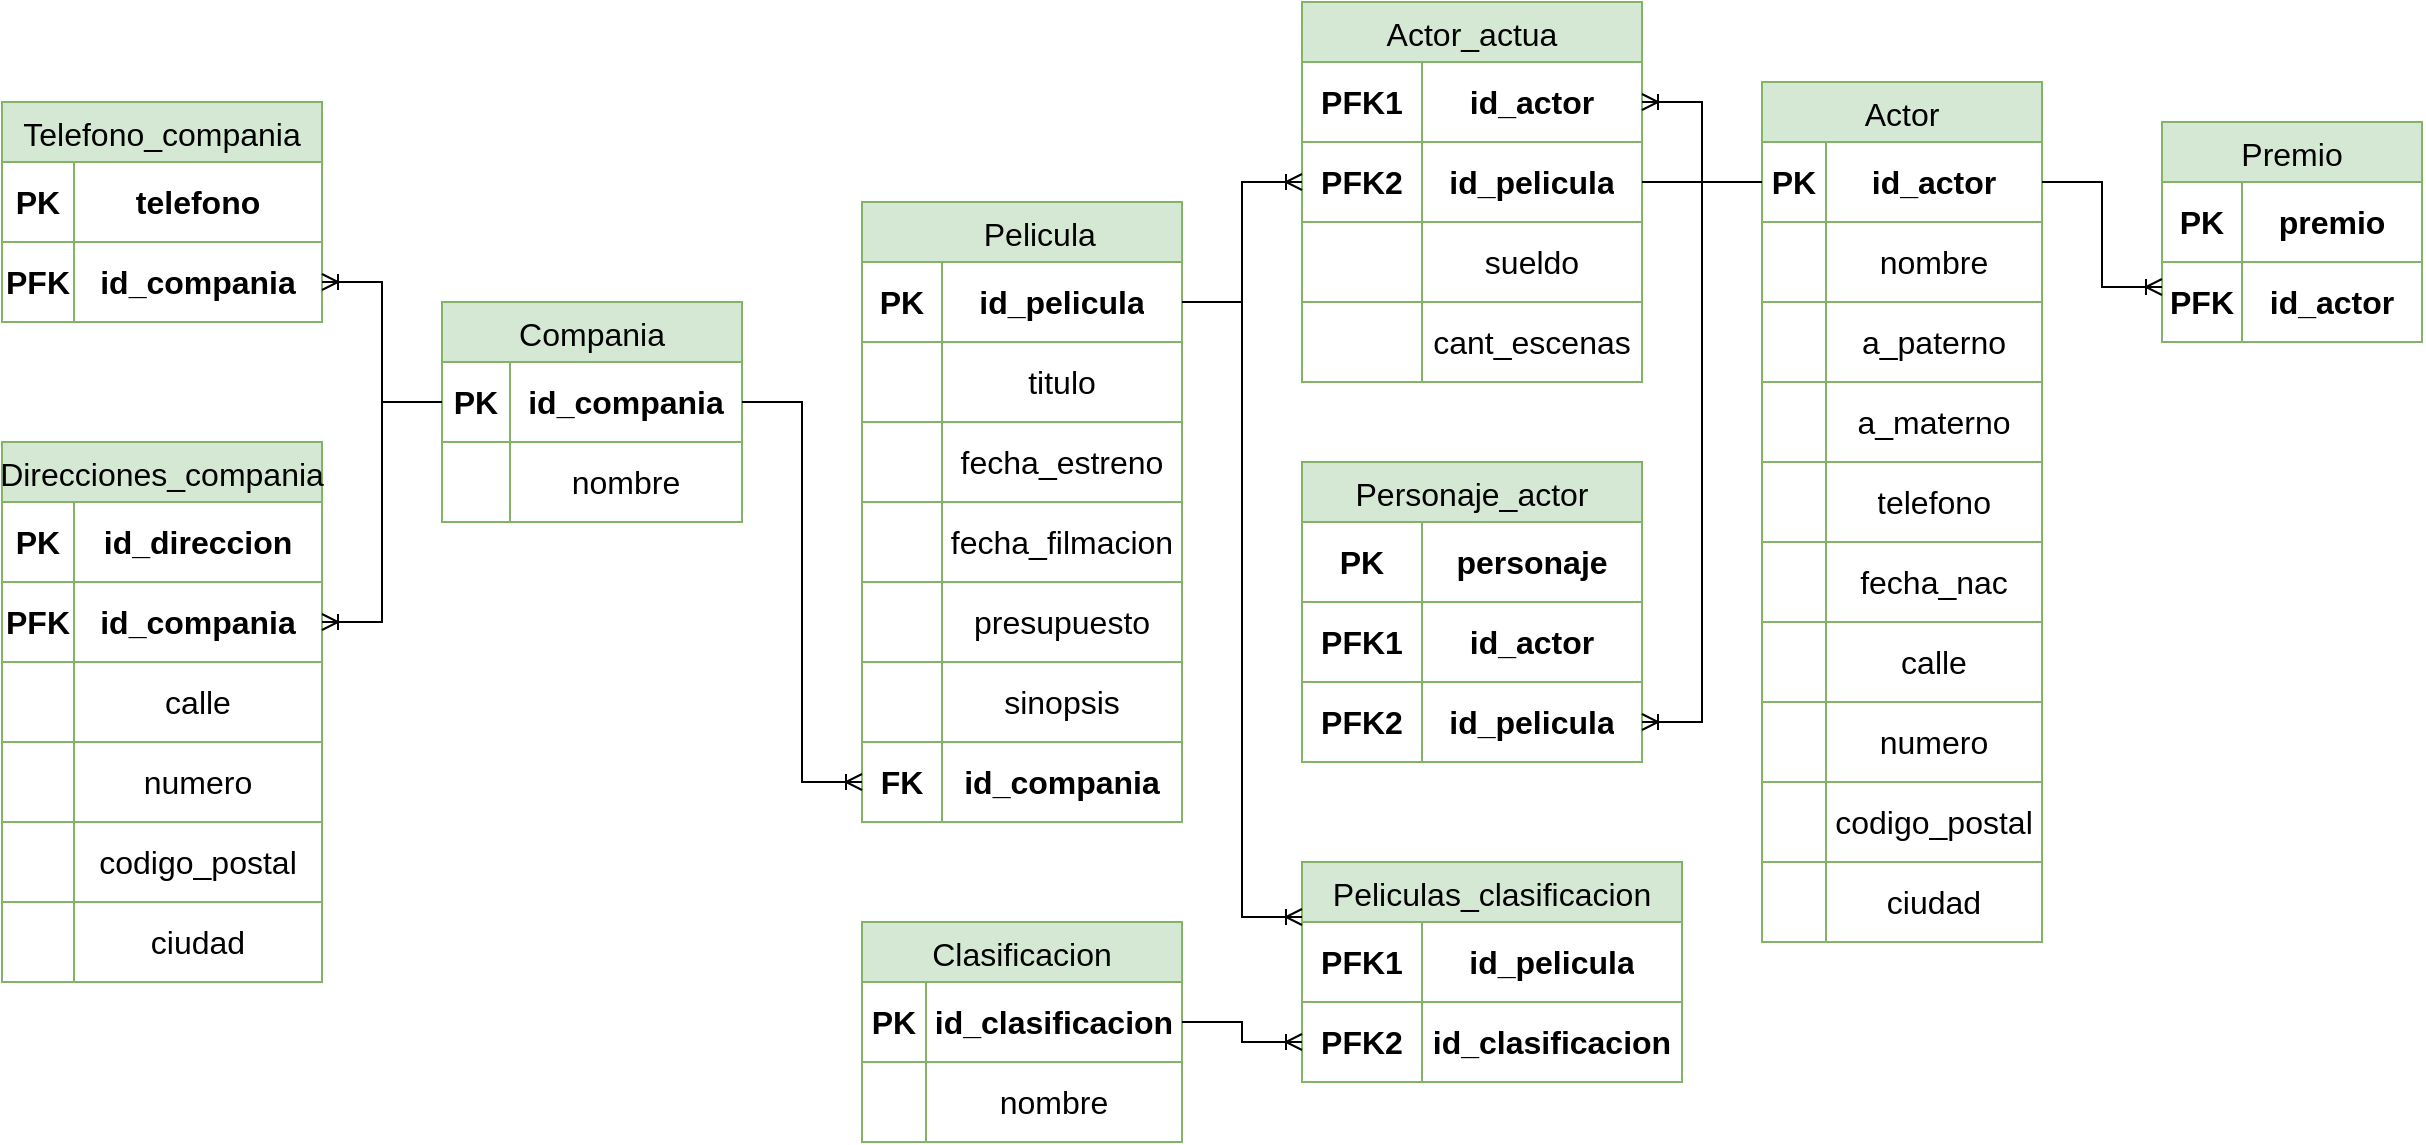 <mxfile version="21.7.0" type="github">
  <diagram name="Página-1" id="f1QcKwjQMnp9C9y3bNJq">
    <mxGraphModel dx="1655" dy="663" grid="1" gridSize="10" guides="1" tooltips="1" connect="1" arrows="1" fold="1" page="1" pageScale="1" pageWidth="1920" pageHeight="1200" math="0" shadow="0">
      <root>
        <mxCell id="0" />
        <mxCell id="1" parent="0" />
        <mxCell id="E9pw2yJlhtcKJH5EZngj-1" value="    Pelicula" style="shape=table;startSize=30;container=1;collapsible=0;childLayout=tableLayout;strokeColor=#82b366;fontSize=16;fillColor=#d5e8d4;" parent="1" vertex="1">
          <mxGeometry x="690" y="130" width="160" height="310" as="geometry" />
        </mxCell>
        <mxCell id="E9pw2yJlhtcKJH5EZngj-2" value="" style="shape=tableRow;horizontal=0;startSize=0;swimlaneHead=0;swimlaneBody=0;strokeColor=inherit;top=0;left=0;bottom=0;right=0;collapsible=0;dropTarget=0;fillColor=none;points=[[0,0.5],[1,0.5]];portConstraint=eastwest;fontSize=16;" parent="E9pw2yJlhtcKJH5EZngj-1" vertex="1">
          <mxGeometry y="30" width="160" height="40" as="geometry" />
        </mxCell>
        <mxCell id="E9pw2yJlhtcKJH5EZngj-3" value="PK" style="shape=partialRectangle;html=1;whiteSpace=wrap;connectable=0;strokeColor=inherit;overflow=hidden;fillColor=none;top=0;left=0;bottom=0;right=0;pointerEvents=1;fontSize=16;fontStyle=1" parent="E9pw2yJlhtcKJH5EZngj-2" vertex="1">
          <mxGeometry width="40" height="40" as="geometry">
            <mxRectangle width="40" height="40" as="alternateBounds" />
          </mxGeometry>
        </mxCell>
        <mxCell id="E9pw2yJlhtcKJH5EZngj-4" value="id_pelicula" style="shape=partialRectangle;html=1;whiteSpace=wrap;connectable=0;strokeColor=inherit;overflow=hidden;fillColor=none;top=0;left=0;bottom=0;right=0;pointerEvents=1;fontSize=16;fontStyle=1" parent="E9pw2yJlhtcKJH5EZngj-2" vertex="1">
          <mxGeometry x="40" width="120" height="40" as="geometry">
            <mxRectangle width="120" height="40" as="alternateBounds" />
          </mxGeometry>
        </mxCell>
        <mxCell id="E9pw2yJlhtcKJH5EZngj-6" value="" style="shape=tableRow;horizontal=0;startSize=0;swimlaneHead=0;swimlaneBody=0;strokeColor=inherit;top=0;left=0;bottom=0;right=0;collapsible=0;dropTarget=0;fillColor=none;points=[[0,0.5],[1,0.5]];portConstraint=eastwest;fontSize=16;" parent="E9pw2yJlhtcKJH5EZngj-1" vertex="1">
          <mxGeometry y="70" width="160" height="40" as="geometry" />
        </mxCell>
        <mxCell id="E9pw2yJlhtcKJH5EZngj-7" value="" style="shape=partialRectangle;html=1;whiteSpace=wrap;connectable=0;strokeColor=inherit;overflow=hidden;fillColor=none;top=0;left=0;bottom=0;right=0;pointerEvents=1;fontSize=16;" parent="E9pw2yJlhtcKJH5EZngj-6" vertex="1">
          <mxGeometry width="40" height="40" as="geometry">
            <mxRectangle width="40" height="40" as="alternateBounds" />
          </mxGeometry>
        </mxCell>
        <mxCell id="E9pw2yJlhtcKJH5EZngj-8" value="titulo" style="shape=partialRectangle;html=1;whiteSpace=wrap;connectable=0;strokeColor=inherit;overflow=hidden;fillColor=none;top=0;left=0;bottom=0;right=0;pointerEvents=1;fontSize=16;" parent="E9pw2yJlhtcKJH5EZngj-6" vertex="1">
          <mxGeometry x="40" width="120" height="40" as="geometry">
            <mxRectangle width="120" height="40" as="alternateBounds" />
          </mxGeometry>
        </mxCell>
        <mxCell id="E9pw2yJlhtcKJH5EZngj-10" value="" style="shape=tableRow;horizontal=0;startSize=0;swimlaneHead=0;swimlaneBody=0;strokeColor=inherit;top=0;left=0;bottom=0;right=0;collapsible=0;dropTarget=0;fillColor=none;points=[[0,0.5],[1,0.5]];portConstraint=eastwest;fontSize=16;" parent="E9pw2yJlhtcKJH5EZngj-1" vertex="1">
          <mxGeometry y="110" width="160" height="40" as="geometry" />
        </mxCell>
        <mxCell id="E9pw2yJlhtcKJH5EZngj-11" value="" style="shape=partialRectangle;html=1;whiteSpace=wrap;connectable=0;strokeColor=inherit;overflow=hidden;fillColor=none;top=0;left=0;bottom=0;right=0;pointerEvents=1;fontSize=16;" parent="E9pw2yJlhtcKJH5EZngj-10" vertex="1">
          <mxGeometry width="40" height="40" as="geometry">
            <mxRectangle width="40" height="40" as="alternateBounds" />
          </mxGeometry>
        </mxCell>
        <mxCell id="E9pw2yJlhtcKJH5EZngj-12" value="fecha_estreno" style="shape=partialRectangle;html=1;whiteSpace=wrap;connectable=0;strokeColor=inherit;overflow=hidden;fillColor=none;top=0;left=0;bottom=0;right=0;pointerEvents=1;fontSize=16;" parent="E9pw2yJlhtcKJH5EZngj-10" vertex="1">
          <mxGeometry x="40" width="120" height="40" as="geometry">
            <mxRectangle width="120" height="40" as="alternateBounds" />
          </mxGeometry>
        </mxCell>
        <mxCell id="E9pw2yJlhtcKJH5EZngj-14" style="shape=tableRow;horizontal=0;startSize=0;swimlaneHead=0;swimlaneBody=0;strokeColor=inherit;top=0;left=0;bottom=0;right=0;collapsible=0;dropTarget=0;fillColor=none;points=[[0,0.5],[1,0.5]];portConstraint=eastwest;fontSize=16;" parent="E9pw2yJlhtcKJH5EZngj-1" vertex="1">
          <mxGeometry y="150" width="160" height="40" as="geometry" />
        </mxCell>
        <mxCell id="E9pw2yJlhtcKJH5EZngj-15" style="shape=partialRectangle;html=1;whiteSpace=wrap;connectable=0;strokeColor=inherit;overflow=hidden;fillColor=none;top=0;left=0;bottom=0;right=0;pointerEvents=1;fontSize=16;" parent="E9pw2yJlhtcKJH5EZngj-14" vertex="1">
          <mxGeometry width="40" height="40" as="geometry">
            <mxRectangle width="40" height="40" as="alternateBounds" />
          </mxGeometry>
        </mxCell>
        <mxCell id="E9pw2yJlhtcKJH5EZngj-16" value="fecha_filmacion" style="shape=partialRectangle;html=1;whiteSpace=wrap;connectable=0;strokeColor=inherit;overflow=hidden;fillColor=none;top=0;left=0;bottom=0;right=0;pointerEvents=1;fontSize=16;" parent="E9pw2yJlhtcKJH5EZngj-14" vertex="1">
          <mxGeometry x="40" width="120" height="40" as="geometry">
            <mxRectangle width="120" height="40" as="alternateBounds" />
          </mxGeometry>
        </mxCell>
        <mxCell id="E9pw2yJlhtcKJH5EZngj-17" style="shape=tableRow;horizontal=0;startSize=0;swimlaneHead=0;swimlaneBody=0;strokeColor=inherit;top=0;left=0;bottom=0;right=0;collapsible=0;dropTarget=0;fillColor=none;points=[[0,0.5],[1,0.5]];portConstraint=eastwest;fontSize=16;" parent="E9pw2yJlhtcKJH5EZngj-1" vertex="1">
          <mxGeometry y="190" width="160" height="40" as="geometry" />
        </mxCell>
        <mxCell id="E9pw2yJlhtcKJH5EZngj-18" style="shape=partialRectangle;html=1;whiteSpace=wrap;connectable=0;strokeColor=inherit;overflow=hidden;fillColor=none;top=0;left=0;bottom=0;right=0;pointerEvents=1;fontSize=16;" parent="E9pw2yJlhtcKJH5EZngj-17" vertex="1">
          <mxGeometry width="40" height="40" as="geometry">
            <mxRectangle width="40" height="40" as="alternateBounds" />
          </mxGeometry>
        </mxCell>
        <mxCell id="E9pw2yJlhtcKJH5EZngj-19" value="presupuesto" style="shape=partialRectangle;html=1;whiteSpace=wrap;connectable=0;strokeColor=inherit;overflow=hidden;fillColor=none;top=0;left=0;bottom=0;right=0;pointerEvents=1;fontSize=16;" parent="E9pw2yJlhtcKJH5EZngj-17" vertex="1">
          <mxGeometry x="40" width="120" height="40" as="geometry">
            <mxRectangle width="120" height="40" as="alternateBounds" />
          </mxGeometry>
        </mxCell>
        <mxCell id="E9pw2yJlhtcKJH5EZngj-20" style="shape=tableRow;horizontal=0;startSize=0;swimlaneHead=0;swimlaneBody=0;strokeColor=inherit;top=0;left=0;bottom=0;right=0;collapsible=0;dropTarget=0;fillColor=none;points=[[0,0.5],[1,0.5]];portConstraint=eastwest;fontSize=16;" parent="E9pw2yJlhtcKJH5EZngj-1" vertex="1">
          <mxGeometry y="230" width="160" height="40" as="geometry" />
        </mxCell>
        <mxCell id="E9pw2yJlhtcKJH5EZngj-21" style="shape=partialRectangle;html=1;whiteSpace=wrap;connectable=0;strokeColor=inherit;overflow=hidden;fillColor=none;top=0;left=0;bottom=0;right=0;pointerEvents=1;fontSize=16;" parent="E9pw2yJlhtcKJH5EZngj-20" vertex="1">
          <mxGeometry width="40" height="40" as="geometry">
            <mxRectangle width="40" height="40" as="alternateBounds" />
          </mxGeometry>
        </mxCell>
        <mxCell id="E9pw2yJlhtcKJH5EZngj-22" value="sinopsis" style="shape=partialRectangle;html=1;whiteSpace=wrap;connectable=0;strokeColor=inherit;overflow=hidden;fillColor=none;top=0;left=0;bottom=0;right=0;pointerEvents=1;fontSize=16;" parent="E9pw2yJlhtcKJH5EZngj-20" vertex="1">
          <mxGeometry x="40" width="120" height="40" as="geometry">
            <mxRectangle width="120" height="40" as="alternateBounds" />
          </mxGeometry>
        </mxCell>
        <mxCell id="E9pw2yJlhtcKJH5EZngj-132" style="shape=tableRow;horizontal=0;startSize=0;swimlaneHead=0;swimlaneBody=0;strokeColor=inherit;top=0;left=0;bottom=0;right=0;collapsible=0;dropTarget=0;fillColor=none;points=[[0,0.5],[1,0.5]];portConstraint=eastwest;fontSize=16;" parent="E9pw2yJlhtcKJH5EZngj-1" vertex="1">
          <mxGeometry y="270" width="160" height="40" as="geometry" />
        </mxCell>
        <mxCell id="E9pw2yJlhtcKJH5EZngj-133" value="FK" style="shape=partialRectangle;html=1;whiteSpace=wrap;connectable=0;strokeColor=inherit;overflow=hidden;fillColor=none;top=0;left=0;bottom=0;right=0;pointerEvents=1;fontSize=16;fontStyle=1" parent="E9pw2yJlhtcKJH5EZngj-132" vertex="1">
          <mxGeometry width="40" height="40" as="geometry">
            <mxRectangle width="40" height="40" as="alternateBounds" />
          </mxGeometry>
        </mxCell>
        <mxCell id="E9pw2yJlhtcKJH5EZngj-134" value="id_compania" style="shape=partialRectangle;html=1;whiteSpace=wrap;connectable=0;strokeColor=inherit;overflow=hidden;fillColor=none;top=0;left=0;bottom=0;right=0;pointerEvents=1;fontSize=16;fontStyle=1" parent="E9pw2yJlhtcKJH5EZngj-132" vertex="1">
          <mxGeometry x="40" width="120" height="40" as="geometry">
            <mxRectangle width="120" height="40" as="alternateBounds" />
          </mxGeometry>
        </mxCell>
        <mxCell id="E9pw2yJlhtcKJH5EZngj-23" value="Compania" style="shape=table;startSize=30;container=1;collapsible=0;childLayout=tableLayout;strokeColor=#82b366;fontSize=16;fillColor=#d5e8d4;" parent="1" vertex="1">
          <mxGeometry x="480" y="180" width="150" height="110" as="geometry" />
        </mxCell>
        <mxCell id="E9pw2yJlhtcKJH5EZngj-24" value="" style="shape=tableRow;horizontal=0;startSize=0;swimlaneHead=0;swimlaneBody=0;strokeColor=inherit;top=0;left=0;bottom=0;right=0;collapsible=0;dropTarget=0;fillColor=none;points=[[0,0.5],[1,0.5]];portConstraint=eastwest;fontSize=16;" parent="E9pw2yJlhtcKJH5EZngj-23" vertex="1">
          <mxGeometry y="30" width="150" height="40" as="geometry" />
        </mxCell>
        <mxCell id="E9pw2yJlhtcKJH5EZngj-25" value="PK" style="shape=partialRectangle;html=1;whiteSpace=wrap;connectable=0;strokeColor=inherit;overflow=hidden;fillColor=none;top=0;left=0;bottom=0;right=0;pointerEvents=1;fontSize=16;fontStyle=1" parent="E9pw2yJlhtcKJH5EZngj-24" vertex="1">
          <mxGeometry width="34" height="40" as="geometry">
            <mxRectangle width="34" height="40" as="alternateBounds" />
          </mxGeometry>
        </mxCell>
        <mxCell id="E9pw2yJlhtcKJH5EZngj-26" value="id_compania" style="shape=partialRectangle;html=1;whiteSpace=wrap;connectable=0;strokeColor=inherit;overflow=hidden;fillColor=none;top=0;left=0;bottom=0;right=0;pointerEvents=1;fontSize=16;fontStyle=1" parent="E9pw2yJlhtcKJH5EZngj-24" vertex="1">
          <mxGeometry x="34" width="116" height="40" as="geometry">
            <mxRectangle width="116" height="40" as="alternateBounds" />
          </mxGeometry>
        </mxCell>
        <mxCell id="E9pw2yJlhtcKJH5EZngj-27" value="" style="shape=tableRow;horizontal=0;startSize=0;swimlaneHead=0;swimlaneBody=0;strokeColor=inherit;top=0;left=0;bottom=0;right=0;collapsible=0;dropTarget=0;fillColor=none;points=[[0,0.5],[1,0.5]];portConstraint=eastwest;fontSize=16;" parent="E9pw2yJlhtcKJH5EZngj-23" vertex="1">
          <mxGeometry y="70" width="150" height="40" as="geometry" />
        </mxCell>
        <mxCell id="E9pw2yJlhtcKJH5EZngj-28" value="" style="shape=partialRectangle;html=1;whiteSpace=wrap;connectable=0;strokeColor=inherit;overflow=hidden;fillColor=none;top=0;left=0;bottom=0;right=0;pointerEvents=1;fontSize=16;" parent="E9pw2yJlhtcKJH5EZngj-27" vertex="1">
          <mxGeometry width="34" height="40" as="geometry">
            <mxRectangle width="34" height="40" as="alternateBounds" />
          </mxGeometry>
        </mxCell>
        <mxCell id="E9pw2yJlhtcKJH5EZngj-29" value="nombre" style="shape=partialRectangle;html=1;whiteSpace=wrap;connectable=0;strokeColor=inherit;overflow=hidden;fillColor=none;top=0;left=0;bottom=0;right=0;pointerEvents=1;fontSize=16;" parent="E9pw2yJlhtcKJH5EZngj-27" vertex="1">
          <mxGeometry x="34" width="116" height="40" as="geometry">
            <mxRectangle width="116" height="40" as="alternateBounds" />
          </mxGeometry>
        </mxCell>
        <mxCell id="E9pw2yJlhtcKJH5EZngj-42" value="Direcciones_compania" style="shape=table;startSize=30;container=1;collapsible=0;childLayout=tableLayout;strokeColor=#82b366;fontSize=16;fillColor=#d5e8d4;" parent="1" vertex="1">
          <mxGeometry x="260" y="250" width="160" height="270" as="geometry" />
        </mxCell>
        <mxCell id="E9pw2yJlhtcKJH5EZngj-43" value="" style="shape=tableRow;horizontal=0;startSize=0;swimlaneHead=0;swimlaneBody=0;strokeColor=inherit;top=0;left=0;bottom=0;right=0;collapsible=0;dropTarget=0;fillColor=none;points=[[0,0.5],[1,0.5]];portConstraint=eastwest;fontSize=16;" parent="E9pw2yJlhtcKJH5EZngj-42" vertex="1">
          <mxGeometry y="30" width="160" height="40" as="geometry" />
        </mxCell>
        <mxCell id="E9pw2yJlhtcKJH5EZngj-44" value="PK" style="shape=partialRectangle;html=1;whiteSpace=wrap;connectable=0;strokeColor=inherit;overflow=hidden;fillColor=none;top=0;left=0;bottom=0;right=0;pointerEvents=1;fontSize=16;fontStyle=1" parent="E9pw2yJlhtcKJH5EZngj-43" vertex="1">
          <mxGeometry width="36" height="40" as="geometry">
            <mxRectangle width="36" height="40" as="alternateBounds" />
          </mxGeometry>
        </mxCell>
        <mxCell id="E9pw2yJlhtcKJH5EZngj-45" value="id_direccion" style="shape=partialRectangle;html=1;whiteSpace=wrap;connectable=0;strokeColor=inherit;overflow=hidden;fillColor=none;top=0;left=0;bottom=0;right=0;pointerEvents=1;fontSize=16;fontStyle=1" parent="E9pw2yJlhtcKJH5EZngj-43" vertex="1">
          <mxGeometry x="36" width="124" height="40" as="geometry">
            <mxRectangle width="124" height="40" as="alternateBounds" />
          </mxGeometry>
        </mxCell>
        <mxCell id="E9pw2yJlhtcKJH5EZngj-46" value="" style="shape=tableRow;horizontal=0;startSize=0;swimlaneHead=0;swimlaneBody=0;strokeColor=inherit;top=0;left=0;bottom=0;right=0;collapsible=0;dropTarget=0;fillColor=none;points=[[0,0.5],[1,0.5]];portConstraint=eastwest;fontSize=16;" parent="E9pw2yJlhtcKJH5EZngj-42" vertex="1">
          <mxGeometry y="70" width="160" height="40" as="geometry" />
        </mxCell>
        <mxCell id="E9pw2yJlhtcKJH5EZngj-47" value="PFK" style="shape=partialRectangle;html=1;whiteSpace=wrap;connectable=0;strokeColor=inherit;overflow=hidden;fillColor=none;top=0;left=0;bottom=0;right=0;pointerEvents=1;fontSize=16;fontStyle=1" parent="E9pw2yJlhtcKJH5EZngj-46" vertex="1">
          <mxGeometry width="36" height="40" as="geometry">
            <mxRectangle width="36" height="40" as="alternateBounds" />
          </mxGeometry>
        </mxCell>
        <mxCell id="E9pw2yJlhtcKJH5EZngj-48" value="id_compania" style="shape=partialRectangle;html=1;whiteSpace=wrap;connectable=0;strokeColor=inherit;overflow=hidden;fillColor=none;top=0;left=0;bottom=0;right=0;pointerEvents=1;fontSize=16;fontStyle=1" parent="E9pw2yJlhtcKJH5EZngj-46" vertex="1">
          <mxGeometry x="36" width="124" height="40" as="geometry">
            <mxRectangle width="124" height="40" as="alternateBounds" />
          </mxGeometry>
        </mxCell>
        <mxCell id="E9pw2yJlhtcKJH5EZngj-49" style="shape=tableRow;horizontal=0;startSize=0;swimlaneHead=0;swimlaneBody=0;strokeColor=inherit;top=0;left=0;bottom=0;right=0;collapsible=0;dropTarget=0;fillColor=none;points=[[0,0.5],[1,0.5]];portConstraint=eastwest;fontSize=16;" parent="E9pw2yJlhtcKJH5EZngj-42" vertex="1">
          <mxGeometry y="110" width="160" height="40" as="geometry" />
        </mxCell>
        <mxCell id="E9pw2yJlhtcKJH5EZngj-50" style="shape=partialRectangle;html=1;whiteSpace=wrap;connectable=0;strokeColor=inherit;overflow=hidden;fillColor=none;top=0;left=0;bottom=0;right=0;pointerEvents=1;fontSize=16;" parent="E9pw2yJlhtcKJH5EZngj-49" vertex="1">
          <mxGeometry width="36" height="40" as="geometry">
            <mxRectangle width="36" height="40" as="alternateBounds" />
          </mxGeometry>
        </mxCell>
        <mxCell id="E9pw2yJlhtcKJH5EZngj-51" value="calle" style="shape=partialRectangle;html=1;whiteSpace=wrap;connectable=0;strokeColor=inherit;overflow=hidden;fillColor=none;top=0;left=0;bottom=0;right=0;pointerEvents=1;fontSize=16;" parent="E9pw2yJlhtcKJH5EZngj-49" vertex="1">
          <mxGeometry x="36" width="124" height="40" as="geometry">
            <mxRectangle width="124" height="40" as="alternateBounds" />
          </mxGeometry>
        </mxCell>
        <mxCell id="E9pw2yJlhtcKJH5EZngj-52" style="shape=tableRow;horizontal=0;startSize=0;swimlaneHead=0;swimlaneBody=0;strokeColor=inherit;top=0;left=0;bottom=0;right=0;collapsible=0;dropTarget=0;fillColor=none;points=[[0,0.5],[1,0.5]];portConstraint=eastwest;fontSize=16;" parent="E9pw2yJlhtcKJH5EZngj-42" vertex="1">
          <mxGeometry y="150" width="160" height="40" as="geometry" />
        </mxCell>
        <mxCell id="E9pw2yJlhtcKJH5EZngj-53" style="shape=partialRectangle;html=1;whiteSpace=wrap;connectable=0;strokeColor=inherit;overflow=hidden;fillColor=none;top=0;left=0;bottom=0;right=0;pointerEvents=1;fontSize=16;" parent="E9pw2yJlhtcKJH5EZngj-52" vertex="1">
          <mxGeometry width="36" height="40" as="geometry">
            <mxRectangle width="36" height="40" as="alternateBounds" />
          </mxGeometry>
        </mxCell>
        <mxCell id="E9pw2yJlhtcKJH5EZngj-54" value="numero" style="shape=partialRectangle;html=1;whiteSpace=wrap;connectable=0;strokeColor=inherit;overflow=hidden;fillColor=none;top=0;left=0;bottom=0;right=0;pointerEvents=1;fontSize=16;" parent="E9pw2yJlhtcKJH5EZngj-52" vertex="1">
          <mxGeometry x="36" width="124" height="40" as="geometry">
            <mxRectangle width="124" height="40" as="alternateBounds" />
          </mxGeometry>
        </mxCell>
        <mxCell id="E9pw2yJlhtcKJH5EZngj-55" style="shape=tableRow;horizontal=0;startSize=0;swimlaneHead=0;swimlaneBody=0;strokeColor=inherit;top=0;left=0;bottom=0;right=0;collapsible=0;dropTarget=0;fillColor=none;points=[[0,0.5],[1,0.5]];portConstraint=eastwest;fontSize=16;" parent="E9pw2yJlhtcKJH5EZngj-42" vertex="1">
          <mxGeometry y="190" width="160" height="40" as="geometry" />
        </mxCell>
        <mxCell id="E9pw2yJlhtcKJH5EZngj-56" style="shape=partialRectangle;html=1;whiteSpace=wrap;connectable=0;strokeColor=inherit;overflow=hidden;fillColor=none;top=0;left=0;bottom=0;right=0;pointerEvents=1;fontSize=16;" parent="E9pw2yJlhtcKJH5EZngj-55" vertex="1">
          <mxGeometry width="36" height="40" as="geometry">
            <mxRectangle width="36" height="40" as="alternateBounds" />
          </mxGeometry>
        </mxCell>
        <mxCell id="E9pw2yJlhtcKJH5EZngj-57" value="codigo_postal" style="shape=partialRectangle;html=1;whiteSpace=wrap;connectable=0;strokeColor=inherit;overflow=hidden;fillColor=none;top=0;left=0;bottom=0;right=0;pointerEvents=1;fontSize=16;" parent="E9pw2yJlhtcKJH5EZngj-55" vertex="1">
          <mxGeometry x="36" width="124" height="40" as="geometry">
            <mxRectangle width="124" height="40" as="alternateBounds" />
          </mxGeometry>
        </mxCell>
        <mxCell id="E9pw2yJlhtcKJH5EZngj-58" style="shape=tableRow;horizontal=0;startSize=0;swimlaneHead=0;swimlaneBody=0;strokeColor=inherit;top=0;left=0;bottom=0;right=0;collapsible=0;dropTarget=0;fillColor=none;points=[[0,0.5],[1,0.5]];portConstraint=eastwest;fontSize=16;" parent="E9pw2yJlhtcKJH5EZngj-42" vertex="1">
          <mxGeometry y="230" width="160" height="40" as="geometry" />
        </mxCell>
        <mxCell id="E9pw2yJlhtcKJH5EZngj-59" style="shape=partialRectangle;html=1;whiteSpace=wrap;connectable=0;strokeColor=inherit;overflow=hidden;fillColor=none;top=0;left=0;bottom=0;right=0;pointerEvents=1;fontSize=16;" parent="E9pw2yJlhtcKJH5EZngj-58" vertex="1">
          <mxGeometry width="36" height="40" as="geometry">
            <mxRectangle width="36" height="40" as="alternateBounds" />
          </mxGeometry>
        </mxCell>
        <mxCell id="E9pw2yJlhtcKJH5EZngj-60" value="ciudad" style="shape=partialRectangle;html=1;whiteSpace=wrap;connectable=0;strokeColor=inherit;overflow=hidden;fillColor=none;top=0;left=0;bottom=0;right=0;pointerEvents=1;fontSize=16;" parent="E9pw2yJlhtcKJH5EZngj-58" vertex="1">
          <mxGeometry x="36" width="124" height="40" as="geometry">
            <mxRectangle width="124" height="40" as="alternateBounds" />
          </mxGeometry>
        </mxCell>
        <mxCell id="E9pw2yJlhtcKJH5EZngj-61" value="Telefono_compania" style="shape=table;startSize=30;container=1;collapsible=0;childLayout=tableLayout;strokeColor=#82b366;fontSize=16;fillColor=#d5e8d4;" parent="1" vertex="1">
          <mxGeometry x="260" y="80" width="160" height="110" as="geometry" />
        </mxCell>
        <mxCell id="E9pw2yJlhtcKJH5EZngj-62" value="" style="shape=tableRow;horizontal=0;startSize=0;swimlaneHead=0;swimlaneBody=0;strokeColor=inherit;top=0;left=0;bottom=0;right=0;collapsible=0;dropTarget=0;fillColor=none;points=[[0,0.5],[1,0.5]];portConstraint=eastwest;fontSize=16;" parent="E9pw2yJlhtcKJH5EZngj-61" vertex="1">
          <mxGeometry y="30" width="160" height="40" as="geometry" />
        </mxCell>
        <mxCell id="E9pw2yJlhtcKJH5EZngj-63" value="PK" style="shape=partialRectangle;html=1;whiteSpace=wrap;connectable=0;strokeColor=inherit;overflow=hidden;fillColor=none;top=0;left=0;bottom=0;right=0;pointerEvents=1;fontSize=16;fontStyle=1" parent="E9pw2yJlhtcKJH5EZngj-62" vertex="1">
          <mxGeometry width="36" height="40" as="geometry">
            <mxRectangle width="36" height="40" as="alternateBounds" />
          </mxGeometry>
        </mxCell>
        <mxCell id="E9pw2yJlhtcKJH5EZngj-64" value="telefono" style="shape=partialRectangle;html=1;whiteSpace=wrap;connectable=0;strokeColor=inherit;overflow=hidden;fillColor=none;top=0;left=0;bottom=0;right=0;pointerEvents=1;fontSize=16;fontStyle=1" parent="E9pw2yJlhtcKJH5EZngj-62" vertex="1">
          <mxGeometry x="36" width="124" height="40" as="geometry">
            <mxRectangle width="124" height="40" as="alternateBounds" />
          </mxGeometry>
        </mxCell>
        <mxCell id="E9pw2yJlhtcKJH5EZngj-65" value="" style="shape=tableRow;horizontal=0;startSize=0;swimlaneHead=0;swimlaneBody=0;strokeColor=inherit;top=0;left=0;bottom=0;right=0;collapsible=0;dropTarget=0;fillColor=none;points=[[0,0.5],[1,0.5]];portConstraint=eastwest;fontSize=16;" parent="E9pw2yJlhtcKJH5EZngj-61" vertex="1">
          <mxGeometry y="70" width="160" height="40" as="geometry" />
        </mxCell>
        <mxCell id="E9pw2yJlhtcKJH5EZngj-66" value="PFK" style="shape=partialRectangle;html=1;whiteSpace=wrap;connectable=0;strokeColor=inherit;overflow=hidden;fillColor=none;top=0;left=0;bottom=0;right=0;pointerEvents=1;fontSize=16;fontStyle=1" parent="E9pw2yJlhtcKJH5EZngj-65" vertex="1">
          <mxGeometry width="36" height="40" as="geometry">
            <mxRectangle width="36" height="40" as="alternateBounds" />
          </mxGeometry>
        </mxCell>
        <mxCell id="E9pw2yJlhtcKJH5EZngj-67" value="id_compania" style="shape=partialRectangle;html=1;whiteSpace=wrap;connectable=0;strokeColor=inherit;overflow=hidden;fillColor=none;top=0;left=0;bottom=0;right=0;pointerEvents=1;fontSize=16;fontStyle=1" parent="E9pw2yJlhtcKJH5EZngj-65" vertex="1">
          <mxGeometry x="36" width="124" height="40" as="geometry">
            <mxRectangle width="124" height="40" as="alternateBounds" />
          </mxGeometry>
        </mxCell>
        <mxCell id="E9pw2yJlhtcKJH5EZngj-68" value="Clasificacion" style="shape=table;startSize=30;container=1;collapsible=0;childLayout=tableLayout;strokeColor=#82b366;fontSize=16;fillColor=#d5e8d4;" parent="1" vertex="1">
          <mxGeometry x="690" y="490" width="160" height="110" as="geometry" />
        </mxCell>
        <mxCell id="E9pw2yJlhtcKJH5EZngj-69" value="" style="shape=tableRow;horizontal=0;startSize=0;swimlaneHead=0;swimlaneBody=0;strokeColor=inherit;top=0;left=0;bottom=0;right=0;collapsible=0;dropTarget=0;fillColor=none;points=[[0,0.5],[1,0.5]];portConstraint=eastwest;fontSize=16;" parent="E9pw2yJlhtcKJH5EZngj-68" vertex="1">
          <mxGeometry y="30" width="160" height="40" as="geometry" />
        </mxCell>
        <mxCell id="E9pw2yJlhtcKJH5EZngj-70" value="&lt;b&gt;PK&lt;/b&gt;" style="shape=partialRectangle;html=1;whiteSpace=wrap;connectable=0;strokeColor=inherit;overflow=hidden;fillColor=none;top=0;left=0;bottom=0;right=0;pointerEvents=1;fontSize=16;" parent="E9pw2yJlhtcKJH5EZngj-69" vertex="1">
          <mxGeometry width="32" height="40" as="geometry">
            <mxRectangle width="32" height="40" as="alternateBounds" />
          </mxGeometry>
        </mxCell>
        <mxCell id="E9pw2yJlhtcKJH5EZngj-71" value="id_clasificacion" style="shape=partialRectangle;html=1;whiteSpace=wrap;connectable=0;strokeColor=inherit;overflow=hidden;fillColor=none;top=0;left=0;bottom=0;right=0;pointerEvents=1;fontSize=16;fontStyle=1" parent="E9pw2yJlhtcKJH5EZngj-69" vertex="1">
          <mxGeometry x="32" width="128" height="40" as="geometry">
            <mxRectangle width="128" height="40" as="alternateBounds" />
          </mxGeometry>
        </mxCell>
        <mxCell id="E9pw2yJlhtcKJH5EZngj-72" value="" style="shape=tableRow;horizontal=0;startSize=0;swimlaneHead=0;swimlaneBody=0;strokeColor=inherit;top=0;left=0;bottom=0;right=0;collapsible=0;dropTarget=0;fillColor=none;points=[[0,0.5],[1,0.5]];portConstraint=eastwest;fontSize=16;" parent="E9pw2yJlhtcKJH5EZngj-68" vertex="1">
          <mxGeometry y="70" width="160" height="40" as="geometry" />
        </mxCell>
        <mxCell id="E9pw2yJlhtcKJH5EZngj-73" value="" style="shape=partialRectangle;html=1;whiteSpace=wrap;connectable=0;strokeColor=inherit;overflow=hidden;fillColor=none;top=0;left=0;bottom=0;right=0;pointerEvents=1;fontSize=16;" parent="E9pw2yJlhtcKJH5EZngj-72" vertex="1">
          <mxGeometry width="32" height="40" as="geometry">
            <mxRectangle width="32" height="40" as="alternateBounds" />
          </mxGeometry>
        </mxCell>
        <mxCell id="E9pw2yJlhtcKJH5EZngj-74" value="nombre" style="shape=partialRectangle;html=1;whiteSpace=wrap;connectable=0;strokeColor=inherit;overflow=hidden;fillColor=none;top=0;left=0;bottom=0;right=0;pointerEvents=1;fontSize=16;" parent="E9pw2yJlhtcKJH5EZngj-72" vertex="1">
          <mxGeometry x="32" width="128" height="40" as="geometry">
            <mxRectangle width="128" height="40" as="alternateBounds" />
          </mxGeometry>
        </mxCell>
        <mxCell id="E9pw2yJlhtcKJH5EZngj-75" value="Actor" style="shape=table;startSize=30;container=1;collapsible=0;childLayout=tableLayout;strokeColor=#82b366;fontSize=16;fillColor=#d5e8d4;" parent="1" vertex="1">
          <mxGeometry x="1140" y="70" width="140" height="430" as="geometry" />
        </mxCell>
        <mxCell id="E9pw2yJlhtcKJH5EZngj-76" value="" style="shape=tableRow;horizontal=0;startSize=0;swimlaneHead=0;swimlaneBody=0;strokeColor=inherit;top=0;left=0;bottom=0;right=0;collapsible=0;dropTarget=0;fillColor=none;points=[[0,0.5],[1,0.5]];portConstraint=eastwest;fontSize=16;" parent="E9pw2yJlhtcKJH5EZngj-75" vertex="1">
          <mxGeometry y="30" width="140" height="40" as="geometry" />
        </mxCell>
        <mxCell id="E9pw2yJlhtcKJH5EZngj-77" value="PK" style="shape=partialRectangle;html=1;whiteSpace=wrap;connectable=0;strokeColor=inherit;overflow=hidden;fillColor=none;top=0;left=0;bottom=0;right=0;pointerEvents=1;fontSize=16;fontStyle=1" parent="E9pw2yJlhtcKJH5EZngj-76" vertex="1">
          <mxGeometry width="32" height="40" as="geometry">
            <mxRectangle width="32" height="40" as="alternateBounds" />
          </mxGeometry>
        </mxCell>
        <mxCell id="E9pw2yJlhtcKJH5EZngj-78" value="id_actor" style="shape=partialRectangle;html=1;whiteSpace=wrap;connectable=0;strokeColor=inherit;overflow=hidden;fillColor=none;top=0;left=0;bottom=0;right=0;pointerEvents=1;fontSize=16;fontStyle=1" parent="E9pw2yJlhtcKJH5EZngj-76" vertex="1">
          <mxGeometry x="32" width="108" height="40" as="geometry">
            <mxRectangle width="108" height="40" as="alternateBounds" />
          </mxGeometry>
        </mxCell>
        <mxCell id="E9pw2yJlhtcKJH5EZngj-79" value="" style="shape=tableRow;horizontal=0;startSize=0;swimlaneHead=0;swimlaneBody=0;strokeColor=inherit;top=0;left=0;bottom=0;right=0;collapsible=0;dropTarget=0;fillColor=none;points=[[0,0.5],[1,0.5]];portConstraint=eastwest;fontSize=16;" parent="E9pw2yJlhtcKJH5EZngj-75" vertex="1">
          <mxGeometry y="70" width="140" height="40" as="geometry" />
        </mxCell>
        <mxCell id="E9pw2yJlhtcKJH5EZngj-80" value="" style="shape=partialRectangle;html=1;whiteSpace=wrap;connectable=0;strokeColor=inherit;overflow=hidden;fillColor=none;top=0;left=0;bottom=0;right=0;pointerEvents=1;fontSize=16;" parent="E9pw2yJlhtcKJH5EZngj-79" vertex="1">
          <mxGeometry width="32" height="40" as="geometry">
            <mxRectangle width="32" height="40" as="alternateBounds" />
          </mxGeometry>
        </mxCell>
        <mxCell id="E9pw2yJlhtcKJH5EZngj-81" value="nombre" style="shape=partialRectangle;html=1;whiteSpace=wrap;connectable=0;strokeColor=inherit;overflow=hidden;fillColor=none;top=0;left=0;bottom=0;right=0;pointerEvents=1;fontSize=16;" parent="E9pw2yJlhtcKJH5EZngj-79" vertex="1">
          <mxGeometry x="32" width="108" height="40" as="geometry">
            <mxRectangle width="108" height="40" as="alternateBounds" />
          </mxGeometry>
        </mxCell>
        <mxCell id="E9pw2yJlhtcKJH5EZngj-82" value="" style="shape=tableRow;horizontal=0;startSize=0;swimlaneHead=0;swimlaneBody=0;strokeColor=inherit;top=0;left=0;bottom=0;right=0;collapsible=0;dropTarget=0;fillColor=none;points=[[0,0.5],[1,0.5]];portConstraint=eastwest;fontSize=16;" parent="E9pw2yJlhtcKJH5EZngj-75" vertex="1">
          <mxGeometry y="110" width="140" height="40" as="geometry" />
        </mxCell>
        <mxCell id="E9pw2yJlhtcKJH5EZngj-83" value="" style="shape=partialRectangle;html=1;whiteSpace=wrap;connectable=0;strokeColor=inherit;overflow=hidden;fillColor=none;top=0;left=0;bottom=0;right=0;pointerEvents=1;fontSize=16;" parent="E9pw2yJlhtcKJH5EZngj-82" vertex="1">
          <mxGeometry width="32" height="40" as="geometry">
            <mxRectangle width="32" height="40" as="alternateBounds" />
          </mxGeometry>
        </mxCell>
        <mxCell id="E9pw2yJlhtcKJH5EZngj-84" value="a_paterno" style="shape=partialRectangle;html=1;whiteSpace=wrap;connectable=0;strokeColor=inherit;overflow=hidden;fillColor=none;top=0;left=0;bottom=0;right=0;pointerEvents=1;fontSize=16;" parent="E9pw2yJlhtcKJH5EZngj-82" vertex="1">
          <mxGeometry x="32" width="108" height="40" as="geometry">
            <mxRectangle width="108" height="40" as="alternateBounds" />
          </mxGeometry>
        </mxCell>
        <mxCell id="E9pw2yJlhtcKJH5EZngj-85" style="shape=tableRow;horizontal=0;startSize=0;swimlaneHead=0;swimlaneBody=0;strokeColor=inherit;top=0;left=0;bottom=0;right=0;collapsible=0;dropTarget=0;fillColor=none;points=[[0,0.5],[1,0.5]];portConstraint=eastwest;fontSize=16;" parent="E9pw2yJlhtcKJH5EZngj-75" vertex="1">
          <mxGeometry y="150" width="140" height="40" as="geometry" />
        </mxCell>
        <mxCell id="E9pw2yJlhtcKJH5EZngj-86" style="shape=partialRectangle;html=1;whiteSpace=wrap;connectable=0;strokeColor=inherit;overflow=hidden;fillColor=none;top=0;left=0;bottom=0;right=0;pointerEvents=1;fontSize=16;" parent="E9pw2yJlhtcKJH5EZngj-85" vertex="1">
          <mxGeometry width="32" height="40" as="geometry">
            <mxRectangle width="32" height="40" as="alternateBounds" />
          </mxGeometry>
        </mxCell>
        <mxCell id="E9pw2yJlhtcKJH5EZngj-87" value="a_materno" style="shape=partialRectangle;html=1;whiteSpace=wrap;connectable=0;strokeColor=inherit;overflow=hidden;fillColor=none;top=0;left=0;bottom=0;right=0;pointerEvents=1;fontSize=16;" parent="E9pw2yJlhtcKJH5EZngj-85" vertex="1">
          <mxGeometry x="32" width="108" height="40" as="geometry">
            <mxRectangle width="108" height="40" as="alternateBounds" />
          </mxGeometry>
        </mxCell>
        <mxCell id="E9pw2yJlhtcKJH5EZngj-88" style="shape=tableRow;horizontal=0;startSize=0;swimlaneHead=0;swimlaneBody=0;strokeColor=inherit;top=0;left=0;bottom=0;right=0;collapsible=0;dropTarget=0;fillColor=none;points=[[0,0.5],[1,0.5]];portConstraint=eastwest;fontSize=16;" parent="E9pw2yJlhtcKJH5EZngj-75" vertex="1">
          <mxGeometry y="190" width="140" height="40" as="geometry" />
        </mxCell>
        <mxCell id="E9pw2yJlhtcKJH5EZngj-89" style="shape=partialRectangle;html=1;whiteSpace=wrap;connectable=0;strokeColor=inherit;overflow=hidden;fillColor=none;top=0;left=0;bottom=0;right=0;pointerEvents=1;fontSize=16;" parent="E9pw2yJlhtcKJH5EZngj-88" vertex="1">
          <mxGeometry width="32" height="40" as="geometry">
            <mxRectangle width="32" height="40" as="alternateBounds" />
          </mxGeometry>
        </mxCell>
        <mxCell id="E9pw2yJlhtcKJH5EZngj-90" value="telefono" style="shape=partialRectangle;html=1;whiteSpace=wrap;connectable=0;strokeColor=inherit;overflow=hidden;fillColor=none;top=0;left=0;bottom=0;right=0;pointerEvents=1;fontSize=16;" parent="E9pw2yJlhtcKJH5EZngj-88" vertex="1">
          <mxGeometry x="32" width="108" height="40" as="geometry">
            <mxRectangle width="108" height="40" as="alternateBounds" />
          </mxGeometry>
        </mxCell>
        <mxCell id="E9pw2yJlhtcKJH5EZngj-91" style="shape=tableRow;horizontal=0;startSize=0;swimlaneHead=0;swimlaneBody=0;strokeColor=inherit;top=0;left=0;bottom=0;right=0;collapsible=0;dropTarget=0;fillColor=none;points=[[0,0.5],[1,0.5]];portConstraint=eastwest;fontSize=16;" parent="E9pw2yJlhtcKJH5EZngj-75" vertex="1">
          <mxGeometry y="230" width="140" height="40" as="geometry" />
        </mxCell>
        <mxCell id="E9pw2yJlhtcKJH5EZngj-92" style="shape=partialRectangle;html=1;whiteSpace=wrap;connectable=0;strokeColor=inherit;overflow=hidden;fillColor=none;top=0;left=0;bottom=0;right=0;pointerEvents=1;fontSize=16;" parent="E9pw2yJlhtcKJH5EZngj-91" vertex="1">
          <mxGeometry width="32" height="40" as="geometry">
            <mxRectangle width="32" height="40" as="alternateBounds" />
          </mxGeometry>
        </mxCell>
        <mxCell id="E9pw2yJlhtcKJH5EZngj-93" value="fecha_nac" style="shape=partialRectangle;html=1;whiteSpace=wrap;connectable=0;strokeColor=inherit;overflow=hidden;fillColor=none;top=0;left=0;bottom=0;right=0;pointerEvents=1;fontSize=16;" parent="E9pw2yJlhtcKJH5EZngj-91" vertex="1">
          <mxGeometry x="32" width="108" height="40" as="geometry">
            <mxRectangle width="108" height="40" as="alternateBounds" />
          </mxGeometry>
        </mxCell>
        <mxCell id="E9pw2yJlhtcKJH5EZngj-94" style="shape=tableRow;horizontal=0;startSize=0;swimlaneHead=0;swimlaneBody=0;strokeColor=inherit;top=0;left=0;bottom=0;right=0;collapsible=0;dropTarget=0;fillColor=none;points=[[0,0.5],[1,0.5]];portConstraint=eastwest;fontSize=16;" parent="E9pw2yJlhtcKJH5EZngj-75" vertex="1">
          <mxGeometry y="270" width="140" height="40" as="geometry" />
        </mxCell>
        <mxCell id="E9pw2yJlhtcKJH5EZngj-95" style="shape=partialRectangle;html=1;whiteSpace=wrap;connectable=0;strokeColor=inherit;overflow=hidden;fillColor=none;top=0;left=0;bottom=0;right=0;pointerEvents=1;fontSize=16;" parent="E9pw2yJlhtcKJH5EZngj-94" vertex="1">
          <mxGeometry width="32" height="40" as="geometry">
            <mxRectangle width="32" height="40" as="alternateBounds" />
          </mxGeometry>
        </mxCell>
        <mxCell id="E9pw2yJlhtcKJH5EZngj-96" value="calle" style="shape=partialRectangle;html=1;whiteSpace=wrap;connectable=0;strokeColor=inherit;overflow=hidden;fillColor=none;top=0;left=0;bottom=0;right=0;pointerEvents=1;fontSize=16;" parent="E9pw2yJlhtcKJH5EZngj-94" vertex="1">
          <mxGeometry x="32" width="108" height="40" as="geometry">
            <mxRectangle width="108" height="40" as="alternateBounds" />
          </mxGeometry>
        </mxCell>
        <mxCell id="E9pw2yJlhtcKJH5EZngj-97" style="shape=tableRow;horizontal=0;startSize=0;swimlaneHead=0;swimlaneBody=0;strokeColor=inherit;top=0;left=0;bottom=0;right=0;collapsible=0;dropTarget=0;fillColor=none;points=[[0,0.5],[1,0.5]];portConstraint=eastwest;fontSize=16;" parent="E9pw2yJlhtcKJH5EZngj-75" vertex="1">
          <mxGeometry y="310" width="140" height="40" as="geometry" />
        </mxCell>
        <mxCell id="E9pw2yJlhtcKJH5EZngj-98" style="shape=partialRectangle;html=1;whiteSpace=wrap;connectable=0;strokeColor=inherit;overflow=hidden;fillColor=none;top=0;left=0;bottom=0;right=0;pointerEvents=1;fontSize=16;" parent="E9pw2yJlhtcKJH5EZngj-97" vertex="1">
          <mxGeometry width="32" height="40" as="geometry">
            <mxRectangle width="32" height="40" as="alternateBounds" />
          </mxGeometry>
        </mxCell>
        <mxCell id="E9pw2yJlhtcKJH5EZngj-99" value="numero" style="shape=partialRectangle;html=1;whiteSpace=wrap;connectable=0;strokeColor=inherit;overflow=hidden;fillColor=none;top=0;left=0;bottom=0;right=0;pointerEvents=1;fontSize=16;" parent="E9pw2yJlhtcKJH5EZngj-97" vertex="1">
          <mxGeometry x="32" width="108" height="40" as="geometry">
            <mxRectangle width="108" height="40" as="alternateBounds" />
          </mxGeometry>
        </mxCell>
        <mxCell id="E9pw2yJlhtcKJH5EZngj-100" style="shape=tableRow;horizontal=0;startSize=0;swimlaneHead=0;swimlaneBody=0;strokeColor=inherit;top=0;left=0;bottom=0;right=0;collapsible=0;dropTarget=0;fillColor=none;points=[[0,0.5],[1,0.5]];portConstraint=eastwest;fontSize=16;" parent="E9pw2yJlhtcKJH5EZngj-75" vertex="1">
          <mxGeometry y="350" width="140" height="40" as="geometry" />
        </mxCell>
        <mxCell id="E9pw2yJlhtcKJH5EZngj-101" style="shape=partialRectangle;html=1;whiteSpace=wrap;connectable=0;strokeColor=inherit;overflow=hidden;fillColor=none;top=0;left=0;bottom=0;right=0;pointerEvents=1;fontSize=16;" parent="E9pw2yJlhtcKJH5EZngj-100" vertex="1">
          <mxGeometry width="32" height="40" as="geometry">
            <mxRectangle width="32" height="40" as="alternateBounds" />
          </mxGeometry>
        </mxCell>
        <mxCell id="E9pw2yJlhtcKJH5EZngj-102" value="codigo_postal" style="shape=partialRectangle;html=1;whiteSpace=wrap;connectable=0;strokeColor=inherit;overflow=hidden;fillColor=none;top=0;left=0;bottom=0;right=0;pointerEvents=1;fontSize=16;" parent="E9pw2yJlhtcKJH5EZngj-100" vertex="1">
          <mxGeometry x="32" width="108" height="40" as="geometry">
            <mxRectangle width="108" height="40" as="alternateBounds" />
          </mxGeometry>
        </mxCell>
        <mxCell id="E9pw2yJlhtcKJH5EZngj-103" style="shape=tableRow;horizontal=0;startSize=0;swimlaneHead=0;swimlaneBody=0;strokeColor=inherit;top=0;left=0;bottom=0;right=0;collapsible=0;dropTarget=0;fillColor=none;points=[[0,0.5],[1,0.5]];portConstraint=eastwest;fontSize=16;" parent="E9pw2yJlhtcKJH5EZngj-75" vertex="1">
          <mxGeometry y="390" width="140" height="40" as="geometry" />
        </mxCell>
        <mxCell id="E9pw2yJlhtcKJH5EZngj-104" style="shape=partialRectangle;html=1;whiteSpace=wrap;connectable=0;strokeColor=inherit;overflow=hidden;fillColor=none;top=0;left=0;bottom=0;right=0;pointerEvents=1;fontSize=16;" parent="E9pw2yJlhtcKJH5EZngj-103" vertex="1">
          <mxGeometry width="32" height="40" as="geometry">
            <mxRectangle width="32" height="40" as="alternateBounds" />
          </mxGeometry>
        </mxCell>
        <mxCell id="E9pw2yJlhtcKJH5EZngj-105" value="ciudad" style="shape=partialRectangle;html=1;whiteSpace=wrap;connectable=0;strokeColor=inherit;overflow=hidden;fillColor=none;top=0;left=0;bottom=0;right=0;pointerEvents=1;fontSize=16;" parent="E9pw2yJlhtcKJH5EZngj-103" vertex="1">
          <mxGeometry x="32" width="108" height="40" as="geometry">
            <mxRectangle width="108" height="40" as="alternateBounds" />
          </mxGeometry>
        </mxCell>
        <mxCell id="E9pw2yJlhtcKJH5EZngj-106" value="Premio" style="shape=table;startSize=30;container=1;collapsible=0;childLayout=tableLayout;strokeColor=#82b366;fontSize=16;fillColor=#d5e8d4;" parent="1" vertex="1">
          <mxGeometry x="1340" y="90" width="130" height="110" as="geometry" />
        </mxCell>
        <mxCell id="E9pw2yJlhtcKJH5EZngj-107" value="" style="shape=tableRow;horizontal=0;startSize=0;swimlaneHead=0;swimlaneBody=0;strokeColor=inherit;top=0;left=0;bottom=0;right=0;collapsible=0;dropTarget=0;fillColor=none;points=[[0,0.5],[1,0.5]];portConstraint=eastwest;fontSize=16;" parent="E9pw2yJlhtcKJH5EZngj-106" vertex="1">
          <mxGeometry y="30" width="130" height="40" as="geometry" />
        </mxCell>
        <mxCell id="E9pw2yJlhtcKJH5EZngj-108" value="PK" style="shape=partialRectangle;html=1;whiteSpace=wrap;connectable=0;strokeColor=inherit;overflow=hidden;fillColor=none;top=0;left=0;bottom=0;right=0;pointerEvents=1;fontSize=16;fontStyle=1" parent="E9pw2yJlhtcKJH5EZngj-107" vertex="1">
          <mxGeometry width="40" height="40" as="geometry">
            <mxRectangle width="40" height="40" as="alternateBounds" />
          </mxGeometry>
        </mxCell>
        <mxCell id="E9pw2yJlhtcKJH5EZngj-109" value="premio" style="shape=partialRectangle;html=1;whiteSpace=wrap;connectable=0;strokeColor=inherit;overflow=hidden;fillColor=none;top=0;left=0;bottom=0;right=0;pointerEvents=1;fontSize=16;fontStyle=1" parent="E9pw2yJlhtcKJH5EZngj-107" vertex="1">
          <mxGeometry x="40" width="90" height="40" as="geometry">
            <mxRectangle width="90" height="40" as="alternateBounds" />
          </mxGeometry>
        </mxCell>
        <mxCell id="E9pw2yJlhtcKJH5EZngj-110" value="" style="shape=tableRow;horizontal=0;startSize=0;swimlaneHead=0;swimlaneBody=0;strokeColor=inherit;top=0;left=0;bottom=0;right=0;collapsible=0;dropTarget=0;fillColor=none;points=[[0,0.5],[1,0.5]];portConstraint=eastwest;fontSize=16;" parent="E9pw2yJlhtcKJH5EZngj-106" vertex="1">
          <mxGeometry y="70" width="130" height="40" as="geometry" />
        </mxCell>
        <mxCell id="E9pw2yJlhtcKJH5EZngj-111" value="PFK" style="shape=partialRectangle;html=1;whiteSpace=wrap;connectable=0;strokeColor=inherit;overflow=hidden;fillColor=none;top=0;left=0;bottom=0;right=0;pointerEvents=1;fontSize=16;fontStyle=1" parent="E9pw2yJlhtcKJH5EZngj-110" vertex="1">
          <mxGeometry width="40" height="40" as="geometry">
            <mxRectangle width="40" height="40" as="alternateBounds" />
          </mxGeometry>
        </mxCell>
        <mxCell id="E9pw2yJlhtcKJH5EZngj-112" value="id_actor" style="shape=partialRectangle;html=1;whiteSpace=wrap;connectable=0;strokeColor=inherit;overflow=hidden;fillColor=none;top=0;left=0;bottom=0;right=0;pointerEvents=1;fontSize=16;fontStyle=1" parent="E9pw2yJlhtcKJH5EZngj-110" vertex="1">
          <mxGeometry x="40" width="90" height="40" as="geometry">
            <mxRectangle width="90" height="40" as="alternateBounds" />
          </mxGeometry>
        </mxCell>
        <mxCell id="E9pw2yJlhtcKJH5EZngj-113" value="Actor_actua" style="shape=table;startSize=30;container=1;collapsible=0;childLayout=tableLayout;strokeColor=#82b366;fontSize=16;fillColor=#d5e8d4;" parent="1" vertex="1">
          <mxGeometry x="910" y="30" width="170" height="190" as="geometry" />
        </mxCell>
        <mxCell id="E9pw2yJlhtcKJH5EZngj-114" value="" style="shape=tableRow;horizontal=0;startSize=0;swimlaneHead=0;swimlaneBody=0;strokeColor=inherit;top=0;left=0;bottom=0;right=0;collapsible=0;dropTarget=0;fillColor=none;points=[[0,0.5],[1,0.5]];portConstraint=eastwest;fontSize=16;" parent="E9pw2yJlhtcKJH5EZngj-113" vertex="1">
          <mxGeometry y="30" width="170" height="40" as="geometry" />
        </mxCell>
        <mxCell id="E9pw2yJlhtcKJH5EZngj-115" value="PFK1" style="shape=partialRectangle;html=1;whiteSpace=wrap;connectable=0;strokeColor=inherit;overflow=hidden;fillColor=none;top=0;left=0;bottom=0;right=0;pointerEvents=1;fontSize=16;fontStyle=1" parent="E9pw2yJlhtcKJH5EZngj-114" vertex="1">
          <mxGeometry width="60" height="40" as="geometry">
            <mxRectangle width="60" height="40" as="alternateBounds" />
          </mxGeometry>
        </mxCell>
        <mxCell id="E9pw2yJlhtcKJH5EZngj-116" value="id_actor" style="shape=partialRectangle;html=1;whiteSpace=wrap;connectable=0;strokeColor=inherit;overflow=hidden;fillColor=none;top=0;left=0;bottom=0;right=0;pointerEvents=1;fontSize=16;fontStyle=1" parent="E9pw2yJlhtcKJH5EZngj-114" vertex="1">
          <mxGeometry x="60" width="110" height="40" as="geometry">
            <mxRectangle width="110" height="40" as="alternateBounds" />
          </mxGeometry>
        </mxCell>
        <mxCell id="E9pw2yJlhtcKJH5EZngj-117" value="" style="shape=tableRow;horizontal=0;startSize=0;swimlaneHead=0;swimlaneBody=0;strokeColor=inherit;top=0;left=0;bottom=0;right=0;collapsible=0;dropTarget=0;fillColor=none;points=[[0,0.5],[1,0.5]];portConstraint=eastwest;fontSize=16;" parent="E9pw2yJlhtcKJH5EZngj-113" vertex="1">
          <mxGeometry y="70" width="170" height="40" as="geometry" />
        </mxCell>
        <mxCell id="E9pw2yJlhtcKJH5EZngj-118" value="PFK2" style="shape=partialRectangle;html=1;whiteSpace=wrap;connectable=0;strokeColor=inherit;overflow=hidden;fillColor=none;top=0;left=0;bottom=0;right=0;pointerEvents=1;fontSize=16;fontStyle=1" parent="E9pw2yJlhtcKJH5EZngj-117" vertex="1">
          <mxGeometry width="60" height="40" as="geometry">
            <mxRectangle width="60" height="40" as="alternateBounds" />
          </mxGeometry>
        </mxCell>
        <mxCell id="E9pw2yJlhtcKJH5EZngj-119" value="id_pelicula" style="shape=partialRectangle;html=1;whiteSpace=wrap;connectable=0;strokeColor=inherit;overflow=hidden;fillColor=none;top=0;left=0;bottom=0;right=0;pointerEvents=1;fontSize=16;fontStyle=1" parent="E9pw2yJlhtcKJH5EZngj-117" vertex="1">
          <mxGeometry x="60" width="110" height="40" as="geometry">
            <mxRectangle width="110" height="40" as="alternateBounds" />
          </mxGeometry>
        </mxCell>
        <mxCell id="E9pw2yJlhtcKJH5EZngj-120" style="shape=tableRow;horizontal=0;startSize=0;swimlaneHead=0;swimlaneBody=0;strokeColor=inherit;top=0;left=0;bottom=0;right=0;collapsible=0;dropTarget=0;fillColor=none;points=[[0,0.5],[1,0.5]];portConstraint=eastwest;fontSize=16;" parent="E9pw2yJlhtcKJH5EZngj-113" vertex="1">
          <mxGeometry y="110" width="170" height="40" as="geometry" />
        </mxCell>
        <mxCell id="E9pw2yJlhtcKJH5EZngj-121" style="shape=partialRectangle;html=1;whiteSpace=wrap;connectable=0;strokeColor=inherit;overflow=hidden;fillColor=none;top=0;left=0;bottom=0;right=0;pointerEvents=1;fontSize=16;" parent="E9pw2yJlhtcKJH5EZngj-120" vertex="1">
          <mxGeometry width="60" height="40" as="geometry">
            <mxRectangle width="60" height="40" as="alternateBounds" />
          </mxGeometry>
        </mxCell>
        <mxCell id="E9pw2yJlhtcKJH5EZngj-122" value="sueldo" style="shape=partialRectangle;html=1;whiteSpace=wrap;connectable=0;strokeColor=inherit;overflow=hidden;fillColor=none;top=0;left=0;bottom=0;right=0;pointerEvents=1;fontSize=16;" parent="E9pw2yJlhtcKJH5EZngj-120" vertex="1">
          <mxGeometry x="60" width="110" height="40" as="geometry">
            <mxRectangle width="110" height="40" as="alternateBounds" />
          </mxGeometry>
        </mxCell>
        <mxCell id="E9pw2yJlhtcKJH5EZngj-126" style="shape=tableRow;horizontal=0;startSize=0;swimlaneHead=0;swimlaneBody=0;strokeColor=inherit;top=0;left=0;bottom=0;right=0;collapsible=0;dropTarget=0;fillColor=none;points=[[0,0.5],[1,0.5]];portConstraint=eastwest;fontSize=16;" parent="E9pw2yJlhtcKJH5EZngj-113" vertex="1">
          <mxGeometry y="150" width="170" height="40" as="geometry" />
        </mxCell>
        <mxCell id="E9pw2yJlhtcKJH5EZngj-127" style="shape=partialRectangle;html=1;whiteSpace=wrap;connectable=0;strokeColor=inherit;overflow=hidden;fillColor=none;top=0;left=0;bottom=0;right=0;pointerEvents=1;fontSize=16;" parent="E9pw2yJlhtcKJH5EZngj-126" vertex="1">
          <mxGeometry width="60" height="40" as="geometry">
            <mxRectangle width="60" height="40" as="alternateBounds" />
          </mxGeometry>
        </mxCell>
        <mxCell id="E9pw2yJlhtcKJH5EZngj-128" value="cant_escenas" style="shape=partialRectangle;html=1;whiteSpace=wrap;connectable=0;strokeColor=inherit;overflow=hidden;fillColor=none;top=0;left=0;bottom=0;right=0;pointerEvents=1;fontSize=16;" parent="E9pw2yJlhtcKJH5EZngj-126" vertex="1">
          <mxGeometry x="60" width="110" height="40" as="geometry">
            <mxRectangle width="110" height="40" as="alternateBounds" />
          </mxGeometry>
        </mxCell>
        <mxCell id="E9pw2yJlhtcKJH5EZngj-129" value="" style="edgeStyle=entityRelationEdgeStyle;fontSize=12;html=1;endArrow=ERoneToMany;rounded=0;exitX=0;exitY=0.5;exitDx=0;exitDy=0;entryX=1;entryY=0.5;entryDx=0;entryDy=0;" parent="1" source="E9pw2yJlhtcKJH5EZngj-24" target="E9pw2yJlhtcKJH5EZngj-65" edge="1">
          <mxGeometry width="100" height="100" relative="1" as="geometry">
            <mxPoint x="780" y="370" as="sourcePoint" />
            <mxPoint x="880" y="270" as="targetPoint" />
          </mxGeometry>
        </mxCell>
        <mxCell id="E9pw2yJlhtcKJH5EZngj-130" value="" style="edgeStyle=entityRelationEdgeStyle;fontSize=12;html=1;endArrow=ERoneToMany;rounded=0;exitX=0;exitY=0.5;exitDx=0;exitDy=0;entryX=1;entryY=0.5;entryDx=0;entryDy=0;" parent="1" source="E9pw2yJlhtcKJH5EZngj-24" target="E9pw2yJlhtcKJH5EZngj-46" edge="1">
          <mxGeometry width="100" height="100" relative="1" as="geometry">
            <mxPoint x="490" y="240" as="sourcePoint" />
            <mxPoint x="350" y="180" as="targetPoint" />
          </mxGeometry>
        </mxCell>
        <mxCell id="E9pw2yJlhtcKJH5EZngj-131" value="" style="edgeStyle=entityRelationEdgeStyle;fontSize=12;html=1;endArrow=ERoneToMany;rounded=0;entryX=0;entryY=0.5;entryDx=0;entryDy=0;exitX=1;exitY=0.5;exitDx=0;exitDy=0;" parent="1" source="E9pw2yJlhtcKJH5EZngj-24" target="E9pw2yJlhtcKJH5EZngj-132" edge="1">
          <mxGeometry width="100" height="100" relative="1" as="geometry">
            <mxPoint x="580" y="340" as="sourcePoint" />
            <mxPoint x="430" y="350" as="targetPoint" />
          </mxGeometry>
        </mxCell>
        <mxCell id="E9pw2yJlhtcKJH5EZngj-135" value="Peliculas_clasificacion" style="shape=table;startSize=30;container=1;collapsible=0;childLayout=tableLayout;strokeColor=#82b366;fontSize=16;fillColor=#d5e8d4;" parent="1" vertex="1">
          <mxGeometry x="910" y="460" width="190" height="110" as="geometry" />
        </mxCell>
        <mxCell id="E9pw2yJlhtcKJH5EZngj-139" value="" style="shape=tableRow;horizontal=0;startSize=0;swimlaneHead=0;swimlaneBody=0;strokeColor=inherit;top=0;left=0;bottom=0;right=0;collapsible=0;dropTarget=0;fillColor=none;points=[[0,0.5],[1,0.5]];portConstraint=eastwest;fontSize=16;" parent="E9pw2yJlhtcKJH5EZngj-135" vertex="1">
          <mxGeometry y="30" width="190" height="40" as="geometry" />
        </mxCell>
        <mxCell id="E9pw2yJlhtcKJH5EZngj-140" value="PFK1" style="shape=partialRectangle;html=1;whiteSpace=wrap;connectable=0;strokeColor=inherit;overflow=hidden;fillColor=none;top=0;left=0;bottom=0;right=0;pointerEvents=1;fontSize=16;fontStyle=1" parent="E9pw2yJlhtcKJH5EZngj-139" vertex="1">
          <mxGeometry width="60" height="40" as="geometry">
            <mxRectangle width="60" height="40" as="alternateBounds" />
          </mxGeometry>
        </mxCell>
        <mxCell id="E9pw2yJlhtcKJH5EZngj-141" value="id_pelicula" style="shape=partialRectangle;html=1;whiteSpace=wrap;connectable=0;strokeColor=inherit;overflow=hidden;fillColor=none;top=0;left=0;bottom=0;right=0;pointerEvents=1;fontSize=16;fontStyle=1" parent="E9pw2yJlhtcKJH5EZngj-139" vertex="1">
          <mxGeometry x="60" width="130" height="40" as="geometry">
            <mxRectangle width="130" height="40" as="alternateBounds" />
          </mxGeometry>
        </mxCell>
        <mxCell id="E9pw2yJlhtcKJH5EZngj-142" value="" style="shape=tableRow;horizontal=0;startSize=0;swimlaneHead=0;swimlaneBody=0;strokeColor=inherit;top=0;left=0;bottom=0;right=0;collapsible=0;dropTarget=0;fillColor=none;points=[[0,0.5],[1,0.5]];portConstraint=eastwest;fontSize=16;" parent="E9pw2yJlhtcKJH5EZngj-135" vertex="1">
          <mxGeometry y="70" width="190" height="40" as="geometry" />
        </mxCell>
        <mxCell id="E9pw2yJlhtcKJH5EZngj-143" value="PFK2" style="shape=partialRectangle;html=1;whiteSpace=wrap;connectable=0;strokeColor=inherit;overflow=hidden;fillColor=none;top=0;left=0;bottom=0;right=0;pointerEvents=1;fontSize=16;fontStyle=1" parent="E9pw2yJlhtcKJH5EZngj-142" vertex="1">
          <mxGeometry width="60" height="40" as="geometry">
            <mxRectangle width="60" height="40" as="alternateBounds" />
          </mxGeometry>
        </mxCell>
        <mxCell id="E9pw2yJlhtcKJH5EZngj-144" value="id_clasificacion" style="shape=partialRectangle;html=1;whiteSpace=wrap;connectable=0;strokeColor=inherit;overflow=hidden;fillColor=none;top=0;left=0;bottom=0;right=0;pointerEvents=1;fontSize=16;fontStyle=1" parent="E9pw2yJlhtcKJH5EZngj-142" vertex="1">
          <mxGeometry x="60" width="130" height="40" as="geometry">
            <mxRectangle width="130" height="40" as="alternateBounds" />
          </mxGeometry>
        </mxCell>
        <mxCell id="E9pw2yJlhtcKJH5EZngj-151" value="" style="edgeStyle=entityRelationEdgeStyle;fontSize=12;html=1;endArrow=ERoneToMany;rounded=0;entryX=0;entryY=0.25;entryDx=0;entryDy=0;exitX=1;exitY=0.5;exitDx=0;exitDy=0;" parent="1" source="E9pw2yJlhtcKJH5EZngj-2" target="E9pw2yJlhtcKJH5EZngj-135" edge="1">
          <mxGeometry width="100" height="100" relative="1" as="geometry">
            <mxPoint x="640" y="240" as="sourcePoint" />
            <mxPoint x="700" y="430" as="targetPoint" />
          </mxGeometry>
        </mxCell>
        <mxCell id="E9pw2yJlhtcKJH5EZngj-155" value="" style="edgeStyle=entityRelationEdgeStyle;fontSize=12;html=1;endArrow=ERoneToMany;rounded=0;entryX=0;entryY=0.5;entryDx=0;entryDy=0;exitX=1;exitY=0.5;exitDx=0;exitDy=0;" parent="1" source="E9pw2yJlhtcKJH5EZngj-69" target="E9pw2yJlhtcKJH5EZngj-142" edge="1">
          <mxGeometry width="100" height="100" relative="1" as="geometry">
            <mxPoint x="860" y="190" as="sourcePoint" />
            <mxPoint x="1010" y="438" as="targetPoint" />
          </mxGeometry>
        </mxCell>
        <mxCell id="E9pw2yJlhtcKJH5EZngj-156" value="" style="edgeStyle=entityRelationEdgeStyle;fontSize=12;html=1;endArrow=ERoneToMany;rounded=0;entryX=0;entryY=0.5;entryDx=0;entryDy=0;exitX=1;exitY=0.5;exitDx=0;exitDy=0;" parent="1" source="E9pw2yJlhtcKJH5EZngj-2" target="E9pw2yJlhtcKJH5EZngj-117" edge="1">
          <mxGeometry width="100" height="100" relative="1" as="geometry">
            <mxPoint x="860" y="190" as="sourcePoint" />
            <mxPoint x="920" y="438" as="targetPoint" />
          </mxGeometry>
        </mxCell>
        <mxCell id="E9pw2yJlhtcKJH5EZngj-157" value="" style="edgeStyle=entityRelationEdgeStyle;fontSize=12;html=1;endArrow=ERoneToMany;rounded=0;entryX=1;entryY=0.5;entryDx=0;entryDy=0;exitX=0;exitY=0.5;exitDx=0;exitDy=0;" parent="1" source="E9pw2yJlhtcKJH5EZngj-76" target="E9pw2yJlhtcKJH5EZngj-114" edge="1">
          <mxGeometry width="100" height="100" relative="1" as="geometry">
            <mxPoint x="860" y="190" as="sourcePoint" />
            <mxPoint x="920" y="438" as="targetPoint" />
          </mxGeometry>
        </mxCell>
        <mxCell id="E9pw2yJlhtcKJH5EZngj-158" value="" style="edgeStyle=entityRelationEdgeStyle;fontSize=12;html=1;endArrow=ERoneToMany;rounded=0;entryX=0;entryY=0.75;entryDx=0;entryDy=0;exitX=1;exitY=0.5;exitDx=0;exitDy=0;" parent="1" source="E9pw2yJlhtcKJH5EZngj-76" target="E9pw2yJlhtcKJH5EZngj-106" edge="1">
          <mxGeometry width="100" height="100" relative="1" as="geometry">
            <mxPoint x="1190" y="130" as="sourcePoint" />
            <mxPoint x="1090" y="130" as="targetPoint" />
          </mxGeometry>
        </mxCell>
        <mxCell id="UDjN6gLCmy_La1mzNeGp-1" value="Personaje_actor" style="shape=table;startSize=30;container=1;collapsible=0;childLayout=tableLayout;strokeColor=#82b366;fontSize=16;fillColor=#d5e8d4;" vertex="1" parent="1">
          <mxGeometry x="910" y="260" width="170" height="150" as="geometry" />
        </mxCell>
        <mxCell id="UDjN6gLCmy_La1mzNeGp-2" style="shape=tableRow;horizontal=0;startSize=0;swimlaneHead=0;swimlaneBody=0;strokeColor=inherit;top=0;left=0;bottom=0;right=0;collapsible=0;dropTarget=0;fillColor=none;points=[[0,0.5],[1,0.5]];portConstraint=eastwest;fontSize=16;" vertex="1" parent="UDjN6gLCmy_La1mzNeGp-1">
          <mxGeometry y="30" width="170" height="40" as="geometry" />
        </mxCell>
        <mxCell id="UDjN6gLCmy_La1mzNeGp-3" value="PK" style="shape=partialRectangle;html=1;whiteSpace=wrap;connectable=0;strokeColor=inherit;overflow=hidden;fillColor=none;top=0;left=0;bottom=0;right=0;pointerEvents=1;fontSize=16;fontStyle=1" vertex="1" parent="UDjN6gLCmy_La1mzNeGp-2">
          <mxGeometry width="60" height="40" as="geometry">
            <mxRectangle width="60" height="40" as="alternateBounds" />
          </mxGeometry>
        </mxCell>
        <mxCell id="UDjN6gLCmy_La1mzNeGp-4" value="personaje" style="shape=partialRectangle;html=1;whiteSpace=wrap;connectable=0;strokeColor=inherit;overflow=hidden;fillColor=none;top=0;left=0;bottom=0;right=0;pointerEvents=1;fontSize=16;fontStyle=1" vertex="1" parent="UDjN6gLCmy_La1mzNeGp-2">
          <mxGeometry x="60" width="110" height="40" as="geometry">
            <mxRectangle width="110" height="40" as="alternateBounds" />
          </mxGeometry>
        </mxCell>
        <mxCell id="UDjN6gLCmy_La1mzNeGp-5" value="" style="shape=tableRow;horizontal=0;startSize=0;swimlaneHead=0;swimlaneBody=0;strokeColor=inherit;top=0;left=0;bottom=0;right=0;collapsible=0;dropTarget=0;fillColor=none;points=[[0,0.5],[1,0.5]];portConstraint=eastwest;fontSize=16;" vertex="1" parent="UDjN6gLCmy_La1mzNeGp-1">
          <mxGeometry y="70" width="170" height="40" as="geometry" />
        </mxCell>
        <mxCell id="UDjN6gLCmy_La1mzNeGp-6" value="PFK1" style="shape=partialRectangle;html=1;whiteSpace=wrap;connectable=0;strokeColor=inherit;overflow=hidden;fillColor=none;top=0;left=0;bottom=0;right=0;pointerEvents=1;fontSize=16;fontStyle=1" vertex="1" parent="UDjN6gLCmy_La1mzNeGp-5">
          <mxGeometry width="60" height="40" as="geometry">
            <mxRectangle width="60" height="40" as="alternateBounds" />
          </mxGeometry>
        </mxCell>
        <mxCell id="UDjN6gLCmy_La1mzNeGp-7" value="id_actor" style="shape=partialRectangle;html=1;whiteSpace=wrap;connectable=0;strokeColor=inherit;overflow=hidden;fillColor=none;top=0;left=0;bottom=0;right=0;pointerEvents=1;fontSize=16;fontStyle=1" vertex="1" parent="UDjN6gLCmy_La1mzNeGp-5">
          <mxGeometry x="60" width="110" height="40" as="geometry">
            <mxRectangle width="110" height="40" as="alternateBounds" />
          </mxGeometry>
        </mxCell>
        <mxCell id="UDjN6gLCmy_La1mzNeGp-8" value="" style="shape=tableRow;horizontal=0;startSize=0;swimlaneHead=0;swimlaneBody=0;strokeColor=inherit;top=0;left=0;bottom=0;right=0;collapsible=0;dropTarget=0;fillColor=none;points=[[0,0.5],[1,0.5]];portConstraint=eastwest;fontSize=16;" vertex="1" parent="UDjN6gLCmy_La1mzNeGp-1">
          <mxGeometry y="110" width="170" height="40" as="geometry" />
        </mxCell>
        <mxCell id="UDjN6gLCmy_La1mzNeGp-9" value="PFK2" style="shape=partialRectangle;html=1;whiteSpace=wrap;connectable=0;strokeColor=inherit;overflow=hidden;fillColor=none;top=0;left=0;bottom=0;right=0;pointerEvents=1;fontSize=16;fontStyle=1" vertex="1" parent="UDjN6gLCmy_La1mzNeGp-8">
          <mxGeometry width="60" height="40" as="geometry">
            <mxRectangle width="60" height="40" as="alternateBounds" />
          </mxGeometry>
        </mxCell>
        <mxCell id="UDjN6gLCmy_La1mzNeGp-10" value="id_pelicula" style="shape=partialRectangle;html=1;whiteSpace=wrap;connectable=0;strokeColor=inherit;overflow=hidden;fillColor=none;top=0;left=0;bottom=0;right=0;pointerEvents=1;fontSize=16;fontStyle=1" vertex="1" parent="UDjN6gLCmy_La1mzNeGp-8">
          <mxGeometry x="60" width="110" height="40" as="geometry">
            <mxRectangle width="110" height="40" as="alternateBounds" />
          </mxGeometry>
        </mxCell>
        <mxCell id="UDjN6gLCmy_La1mzNeGp-17" value="" style="edgeStyle=entityRelationEdgeStyle;fontSize=12;html=1;endArrow=ERoneToMany;rounded=0;exitX=1;exitY=0.5;exitDx=0;exitDy=0;entryX=1;entryY=0.5;entryDx=0;entryDy=0;" edge="1" parent="1" source="E9pw2yJlhtcKJH5EZngj-117" target="UDjN6gLCmy_La1mzNeGp-8">
          <mxGeometry width="100" height="100" relative="1" as="geometry">
            <mxPoint x="860" y="190" as="sourcePoint" />
            <mxPoint x="910" y="390" as="targetPoint" />
          </mxGeometry>
        </mxCell>
      </root>
    </mxGraphModel>
  </diagram>
</mxfile>
